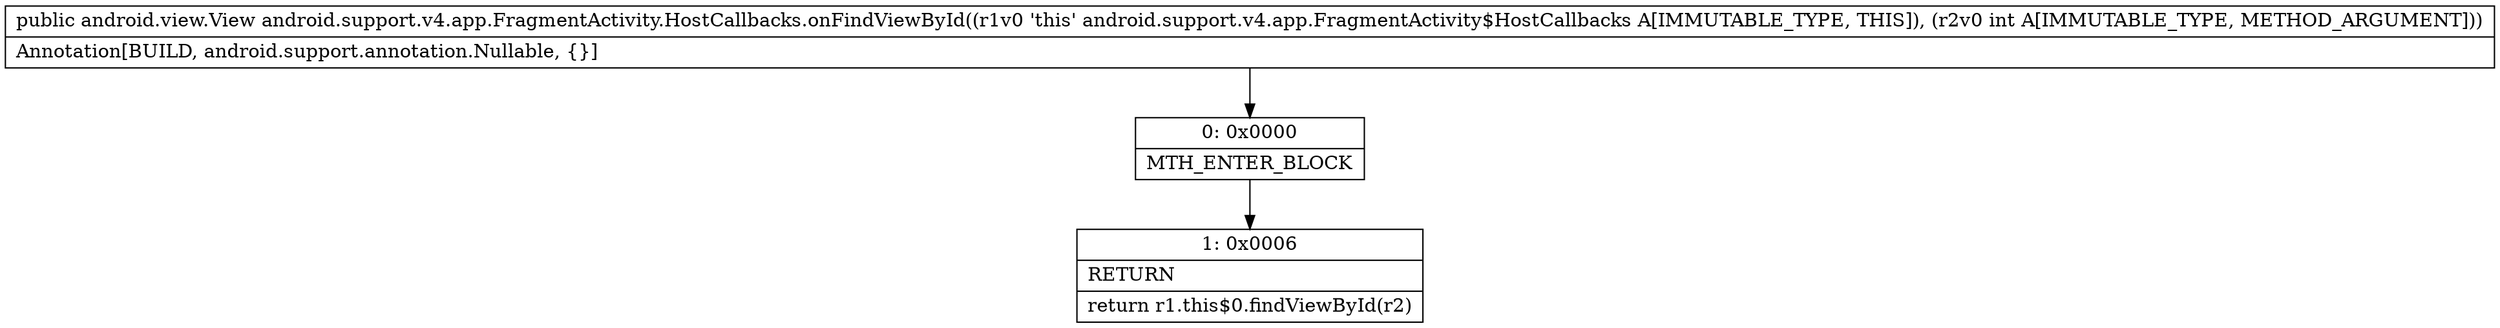 digraph "CFG forandroid.support.v4.app.FragmentActivity.HostCallbacks.onFindViewById(I)Landroid\/view\/View;" {
Node_0 [shape=record,label="{0\:\ 0x0000|MTH_ENTER_BLOCK\l}"];
Node_1 [shape=record,label="{1\:\ 0x0006|RETURN\l|return r1.this$0.findViewById(r2)\l}"];
MethodNode[shape=record,label="{public android.view.View android.support.v4.app.FragmentActivity.HostCallbacks.onFindViewById((r1v0 'this' android.support.v4.app.FragmentActivity$HostCallbacks A[IMMUTABLE_TYPE, THIS]), (r2v0 int A[IMMUTABLE_TYPE, METHOD_ARGUMENT]))  | Annotation[BUILD, android.support.annotation.Nullable, \{\}]\l}"];
MethodNode -> Node_0;
Node_0 -> Node_1;
}

